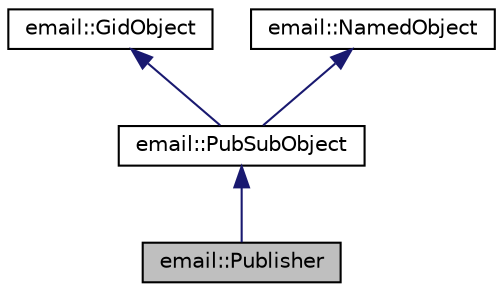 digraph "email::Publisher"
{
 // LATEX_PDF_SIZE
  edge [fontname="Helvetica",fontsize="10",labelfontname="Helvetica",labelfontsize="10"];
  node [fontname="Helvetica",fontsize="10",shape=record];
  Node1 [label="email::Publisher",height=0.2,width=0.4,color="black", fillcolor="grey75", style="filled", fontcolor="black",tooltip="Message publisher."];
  Node2 -> Node1 [dir="back",color="midnightblue",fontsize="10",style="solid",fontname="Helvetica"];
  Node2 [label="email::PubSubObject",height=0.2,width=0.4,color="black", fillcolor="white", style="filled",URL="$classemail_1_1PubSubObject.html",tooltip="Abstract pub or sub object."];
  Node3 -> Node2 [dir="back",color="midnightblue",fontsize="10",style="solid",fontname="Helvetica"];
  Node3 [label="email::GidObject",height=0.2,width=0.4,color="black", fillcolor="white", style="filled",URL="$classemail_1_1GidObject.html",tooltip="Abstract object with a GID."];
  Node4 -> Node2 [dir="back",color="midnightblue",fontsize="10",style="solid",fontname="Helvetica"];
  Node4 [label="email::NamedObject",height=0.2,width=0.4,color="black", fillcolor="white", style="filled",URL="$classemail_1_1NamedObject.html",tooltip="Abstract object with a name."];
}
